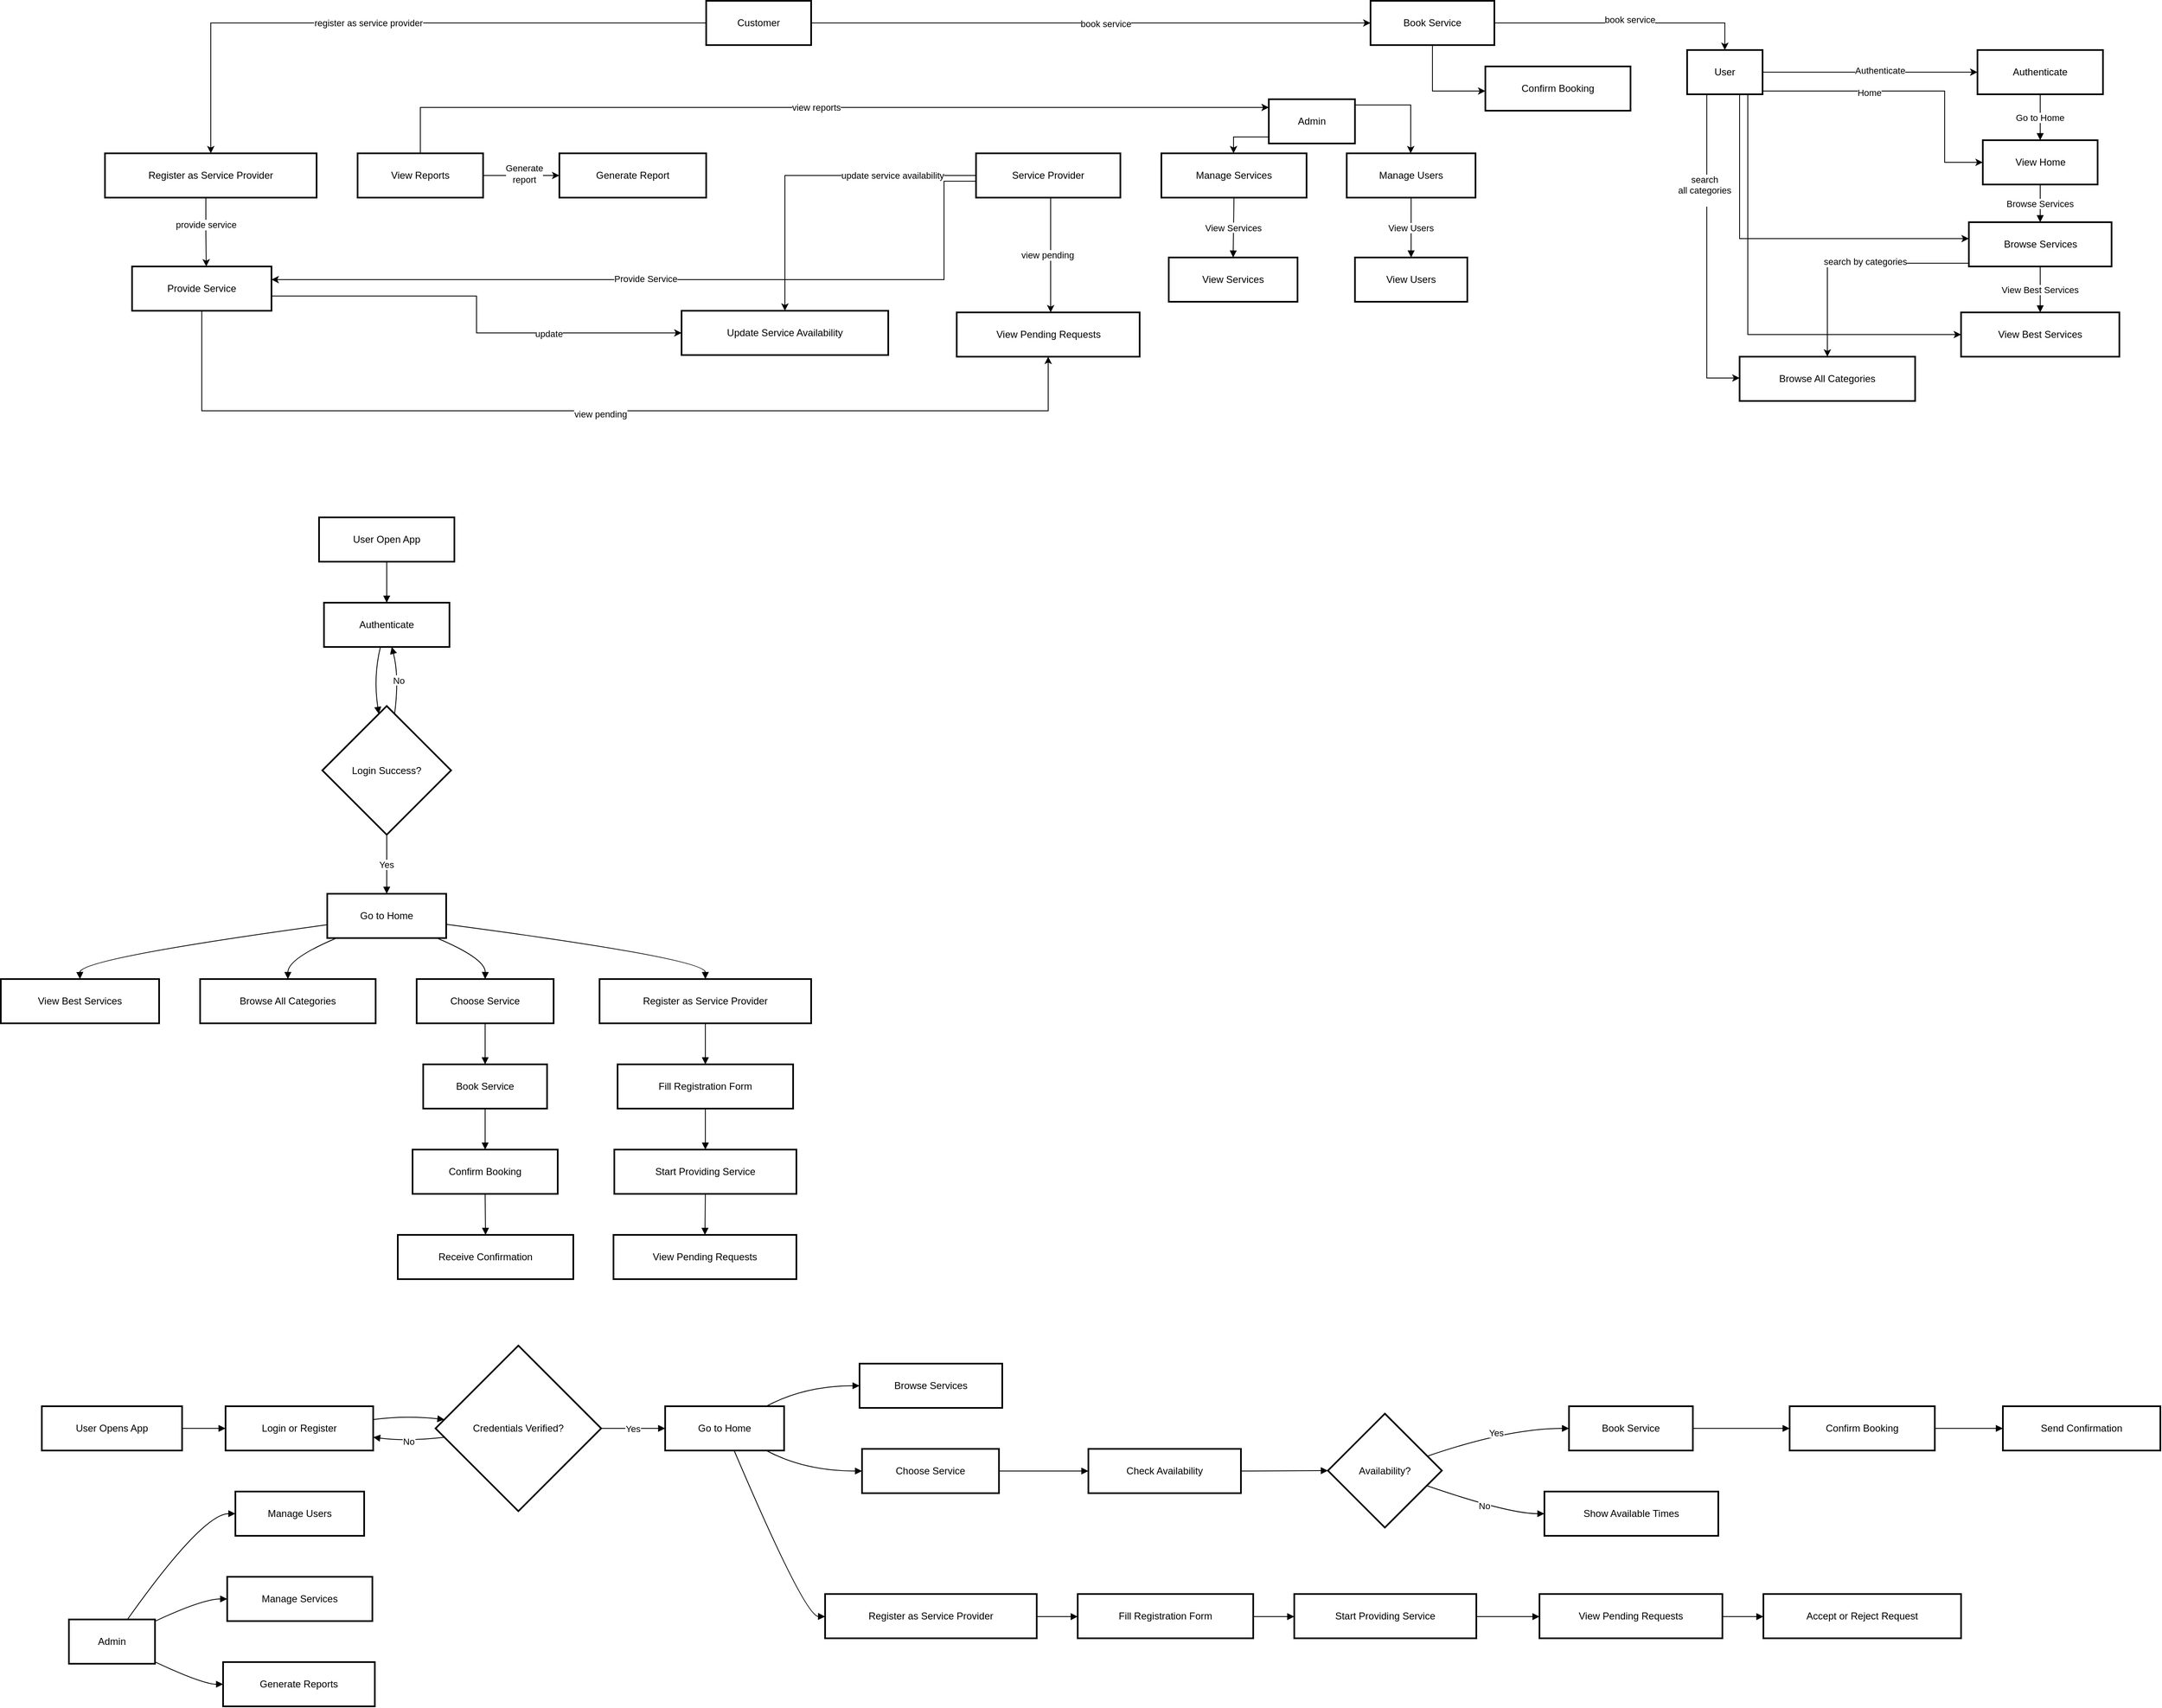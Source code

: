 <mxfile version="26.2.14">
  <diagram name="Page-1" id="trBqDJ9bU0Y8Q7ycHVe_">
    <mxGraphModel dx="989" dy="639" grid="1" gridSize="10" guides="1" tooltips="1" connect="1" arrows="1" fold="1" page="1" pageScale="1" pageWidth="827" pageHeight="1169" math="0" shadow="0">
      <root>
        <mxCell id="0" />
        <mxCell id="1" parent="0" />
        <mxCell id="JigIvYNYRkP4Nbl_iMZG-48" style="edgeStyle=orthogonalEdgeStyle;rounded=0;orthogonalLoop=1;jettySize=auto;html=1;" parent="1" source="JigIvYNYRkP4Nbl_iMZG-2" target="JigIvYNYRkP4Nbl_iMZG-3" edge="1">
          <mxGeometry relative="1" as="geometry" />
        </mxCell>
        <mxCell id="JigIvYNYRkP4Nbl_iMZG-49" value="Authenticate" style="edgeLabel;html=1;align=center;verticalAlign=middle;resizable=0;points=[];" parent="JigIvYNYRkP4Nbl_iMZG-48" vertex="1" connectable="0">
          <mxGeometry x="0.091" y="2" relative="1" as="geometry">
            <mxPoint as="offset" />
          </mxGeometry>
        </mxCell>
        <mxCell id="JigIvYNYRkP4Nbl_iMZG-50" style="edgeStyle=orthogonalEdgeStyle;rounded=0;orthogonalLoop=1;jettySize=auto;html=1;" parent="1" source="JigIvYNYRkP4Nbl_iMZG-2" target="JigIvYNYRkP4Nbl_iMZG-4" edge="1">
          <mxGeometry relative="1" as="geometry">
            <Array as="points">
              <mxPoint x="2410" y="330" />
              <mxPoint x="2410" y="417" />
            </Array>
          </mxGeometry>
        </mxCell>
        <mxCell id="JigIvYNYRkP4Nbl_iMZG-51" value="Home" style="edgeLabel;html=1;align=center;verticalAlign=middle;resizable=0;points=[];" parent="JigIvYNYRkP4Nbl_iMZG-50" vertex="1" connectable="0">
          <mxGeometry x="-0.269" y="-2" relative="1" as="geometry">
            <mxPoint as="offset" />
          </mxGeometry>
        </mxCell>
        <mxCell id="JigIvYNYRkP4Nbl_iMZG-52" style="edgeStyle=orthogonalEdgeStyle;rounded=0;orthogonalLoop=1;jettySize=auto;html=1;" parent="1" source="JigIvYNYRkP4Nbl_iMZG-2" target="JigIvYNYRkP4Nbl_iMZG-5" edge="1">
          <mxGeometry relative="1" as="geometry">
            <Array as="points">
              <mxPoint x="2160" y="510" />
            </Array>
          </mxGeometry>
        </mxCell>
        <mxCell id="JigIvYNYRkP4Nbl_iMZG-53" style="edgeStyle=orthogonalEdgeStyle;rounded=0;orthogonalLoop=1;jettySize=auto;html=1;" parent="1" source="JigIvYNYRkP4Nbl_iMZG-2" target="JigIvYNYRkP4Nbl_iMZG-6" edge="1">
          <mxGeometry relative="1" as="geometry">
            <mxPoint x="2142" y="650" as="targetPoint" />
            <Array as="points">
              <mxPoint x="2170" y="627" />
            </Array>
          </mxGeometry>
        </mxCell>
        <mxCell id="JigIvYNYRkP4Nbl_iMZG-56" style="edgeStyle=orthogonalEdgeStyle;rounded=0;orthogonalLoop=1;jettySize=auto;html=1;" parent="1" source="JigIvYNYRkP4Nbl_iMZG-2" target="JigIvYNYRkP4Nbl_iMZG-7" edge="1">
          <mxGeometry relative="1" as="geometry">
            <Array as="points">
              <mxPoint x="2120" y="680" />
            </Array>
          </mxGeometry>
        </mxCell>
        <mxCell id="JigIvYNYRkP4Nbl_iMZG-57" value="search&lt;br&gt;all categories&lt;div&gt;&lt;br&gt;&lt;/div&gt;" style="edgeLabel;html=1;align=center;verticalAlign=middle;resizable=0;points=[];" parent="JigIvYNYRkP4Nbl_iMZG-56" vertex="1" connectable="0">
          <mxGeometry x="-0.396" y="-3" relative="1" as="geometry">
            <mxPoint as="offset" />
          </mxGeometry>
        </mxCell>
        <mxCell id="JigIvYNYRkP4Nbl_iMZG-2" value="User" style="whiteSpace=wrap;strokeWidth=2;" parent="1" vertex="1">
          <mxGeometry x="2096" y="280" width="92" height="54" as="geometry" />
        </mxCell>
        <mxCell id="JigIvYNYRkP4Nbl_iMZG-3" value="Authenticate" style="whiteSpace=wrap;strokeWidth=2;" parent="1" vertex="1">
          <mxGeometry x="2450" y="280" width="153" height="54" as="geometry" />
        </mxCell>
        <mxCell id="JigIvYNYRkP4Nbl_iMZG-4" value="View Home" style="whiteSpace=wrap;strokeWidth=2;" parent="1" vertex="1">
          <mxGeometry x="2456.5" y="390" width="140" height="54" as="geometry" />
        </mxCell>
        <mxCell id="JigIvYNYRkP4Nbl_iMZG-54" style="edgeStyle=orthogonalEdgeStyle;rounded=0;orthogonalLoop=1;jettySize=auto;html=1;" parent="1" source="JigIvYNYRkP4Nbl_iMZG-5" target="JigIvYNYRkP4Nbl_iMZG-7" edge="1">
          <mxGeometry relative="1" as="geometry">
            <Array as="points">
              <mxPoint x="2267" y="540" />
            </Array>
          </mxGeometry>
        </mxCell>
        <mxCell id="JigIvYNYRkP4Nbl_iMZG-55" value="search by categories" style="edgeLabel;html=1;align=center;verticalAlign=middle;resizable=0;points=[];" parent="JigIvYNYRkP4Nbl_iMZG-54" vertex="1" connectable="0">
          <mxGeometry x="-0.118" y="-2" relative="1" as="geometry">
            <mxPoint as="offset" />
          </mxGeometry>
        </mxCell>
        <mxCell id="JigIvYNYRkP4Nbl_iMZG-5" value="Browse Services" style="whiteSpace=wrap;strokeWidth=2;" parent="1" vertex="1">
          <mxGeometry x="2439.5" y="490" width="174" height="54" as="geometry" />
        </mxCell>
        <mxCell id="JigIvYNYRkP4Nbl_iMZG-6" value="View Best Services" style="whiteSpace=wrap;strokeWidth=2;" parent="1" vertex="1">
          <mxGeometry x="2430" y="600" width="193" height="54" as="geometry" />
        </mxCell>
        <mxCell id="JigIvYNYRkP4Nbl_iMZG-7" value="Browse All Categories" style="whiteSpace=wrap;strokeWidth=2;" parent="1" vertex="1">
          <mxGeometry x="2160" y="654" width="214" height="54" as="geometry" />
        </mxCell>
        <mxCell id="JigIvYNYRkP4Nbl_iMZG-58" style="edgeStyle=orthogonalEdgeStyle;rounded=0;orthogonalLoop=1;jettySize=auto;html=1;" parent="1" source="JigIvYNYRkP4Nbl_iMZG-8" target="JigIvYNYRkP4Nbl_iMZG-2" edge="1">
          <mxGeometry relative="1" as="geometry" />
        </mxCell>
        <mxCell id="JigIvYNYRkP4Nbl_iMZG-59" value="book service" style="edgeLabel;html=1;align=center;verticalAlign=middle;resizable=0;points=[];" parent="JigIvYNYRkP4Nbl_iMZG-58" vertex="1" connectable="0">
          <mxGeometry x="0.049" y="4" relative="1" as="geometry">
            <mxPoint as="offset" />
          </mxGeometry>
        </mxCell>
        <mxCell id="JigIvYNYRkP4Nbl_iMZG-74" style="edgeStyle=orthogonalEdgeStyle;rounded=0;orthogonalLoop=1;jettySize=auto;html=1;" parent="1" source="JigIvYNYRkP4Nbl_iMZG-8" target="JigIvYNYRkP4Nbl_iMZG-19" edge="1">
          <mxGeometry relative="1" as="geometry">
            <Array as="points">
              <mxPoint x="1786" y="330" />
            </Array>
          </mxGeometry>
        </mxCell>
        <mxCell id="JigIvYNYRkP4Nbl_iMZG-8" value="Book Service" style="whiteSpace=wrap;strokeWidth=2;" parent="1" vertex="1">
          <mxGeometry x="1710" y="220" width="151" height="54" as="geometry" />
        </mxCell>
        <mxCell id="JigIvYNYRkP4Nbl_iMZG-67" style="edgeStyle=orthogonalEdgeStyle;rounded=0;orthogonalLoop=1;jettySize=auto;html=1;" parent="1" source="JigIvYNYRkP4Nbl_iMZG-9" target="JigIvYNYRkP4Nbl_iMZG-8" edge="1">
          <mxGeometry relative="1" as="geometry">
            <mxPoint x="1320" y="920" as="targetPoint" />
          </mxGeometry>
        </mxCell>
        <mxCell id="JigIvYNYRkP4Nbl_iMZG-68" value="book service" style="edgeLabel;html=1;align=center;verticalAlign=middle;resizable=0;points=[];" parent="JigIvYNYRkP4Nbl_iMZG-67" vertex="1" connectable="0">
          <mxGeometry x="0.051" y="-1" relative="1" as="geometry">
            <mxPoint as="offset" />
          </mxGeometry>
        </mxCell>
        <mxCell id="JigIvYNYRkP4Nbl_iMZG-69" style="edgeStyle=orthogonalEdgeStyle;rounded=0;orthogonalLoop=1;jettySize=auto;html=1;" parent="1" source="JigIvYNYRkP4Nbl_iMZG-9" target="JigIvYNYRkP4Nbl_iMZG-10" edge="1">
          <mxGeometry relative="1" as="geometry" />
        </mxCell>
        <mxCell id="JigIvYNYRkP4Nbl_iMZG-70" value="register as service provider" style="edgeLabel;html=1;align=center;verticalAlign=middle;resizable=0;points=[];" parent="JigIvYNYRkP4Nbl_iMZG-69" vertex="1" connectable="0">
          <mxGeometry x="0.081" relative="1" as="geometry">
            <mxPoint as="offset" />
          </mxGeometry>
        </mxCell>
        <mxCell id="JigIvYNYRkP4Nbl_iMZG-9" value="Customer" style="whiteSpace=wrap;strokeWidth=2;" parent="1" vertex="1">
          <mxGeometry x="900" y="220" width="128" height="54" as="geometry" />
        </mxCell>
        <mxCell id="JigIvYNYRkP4Nbl_iMZG-75" style="edgeStyle=orthogonalEdgeStyle;rounded=0;orthogonalLoop=1;jettySize=auto;html=1;" parent="1" source="JigIvYNYRkP4Nbl_iMZG-10" edge="1">
          <mxGeometry relative="1" as="geometry">
            <mxPoint x="301.504" y="460" as="sourcePoint" />
            <mxPoint x="290.49" y="544" as="targetPoint" />
            <Array as="points">
              <mxPoint x="290" y="503" />
              <mxPoint x="291" y="503" />
            </Array>
          </mxGeometry>
        </mxCell>
        <mxCell id="JigIvYNYRkP4Nbl_iMZG-76" value="provide service" style="edgeLabel;html=1;align=center;verticalAlign=middle;resizable=0;points=[];" parent="JigIvYNYRkP4Nbl_iMZG-75" vertex="1" connectable="0">
          <mxGeometry x="-0.229" relative="1" as="geometry">
            <mxPoint as="offset" />
          </mxGeometry>
        </mxCell>
        <mxCell id="JigIvYNYRkP4Nbl_iMZG-10" value="Register as Service Provider" style="whiteSpace=wrap;strokeWidth=2;" parent="1" vertex="1">
          <mxGeometry x="167" y="406" width="258" height="54" as="geometry" />
        </mxCell>
        <mxCell id="JigIvYNYRkP4Nbl_iMZG-77" style="edgeStyle=orthogonalEdgeStyle;rounded=0;orthogonalLoop=1;jettySize=auto;html=1;" parent="1" source="JigIvYNYRkP4Nbl_iMZG-11" target="JigIvYNYRkP4Nbl_iMZG-14" edge="1">
          <mxGeometry relative="1" as="geometry" />
        </mxCell>
        <mxCell id="JigIvYNYRkP4Nbl_iMZG-78" value="update service availability" style="edgeLabel;html=1;align=center;verticalAlign=middle;resizable=0;points=[];" parent="JigIvYNYRkP4Nbl_iMZG-77" vertex="1" connectable="0">
          <mxGeometry x="-0.176" y="-1" relative="1" as="geometry">
            <mxPoint x="62" y="1" as="offset" />
          </mxGeometry>
        </mxCell>
        <mxCell id="JigIvYNYRkP4Nbl_iMZG-79" style="edgeStyle=orthogonalEdgeStyle;rounded=0;orthogonalLoop=1;jettySize=auto;html=1;" parent="1" source="JigIvYNYRkP4Nbl_iMZG-11" target="JigIvYNYRkP4Nbl_iMZG-12" edge="1">
          <mxGeometry relative="1" as="geometry">
            <Array as="points">
              <mxPoint x="1190" y="440" />
              <mxPoint x="1190" y="560" />
            </Array>
          </mxGeometry>
        </mxCell>
        <mxCell id="JigIvYNYRkP4Nbl_iMZG-80" value="Provide Service" style="edgeLabel;html=1;align=center;verticalAlign=middle;resizable=0;points=[];" parent="JigIvYNYRkP4Nbl_iMZG-79" vertex="1" connectable="0">
          <mxGeometry x="0.069" y="-1" relative="1" as="geometry">
            <mxPoint as="offset" />
          </mxGeometry>
        </mxCell>
        <mxCell id="JigIvYNYRkP4Nbl_iMZG-81" style="edgeStyle=orthogonalEdgeStyle;rounded=0;orthogonalLoop=1;jettySize=auto;html=1;" parent="1" source="JigIvYNYRkP4Nbl_iMZG-11" target="JigIvYNYRkP4Nbl_iMZG-13" edge="1">
          <mxGeometry relative="1" as="geometry">
            <Array as="points">
              <mxPoint x="1320" y="560" />
              <mxPoint x="1320" y="560" />
            </Array>
          </mxGeometry>
        </mxCell>
        <mxCell id="JigIvYNYRkP4Nbl_iMZG-82" value="view pending" style="edgeLabel;html=1;align=center;verticalAlign=middle;resizable=0;points=[];" parent="JigIvYNYRkP4Nbl_iMZG-81" vertex="1" connectable="0">
          <mxGeometry x="-0.007" y="-4" relative="1" as="geometry">
            <mxPoint as="offset" />
          </mxGeometry>
        </mxCell>
        <mxCell id="JigIvYNYRkP4Nbl_iMZG-11" value="Service Provider" style="whiteSpace=wrap;strokeWidth=2;" parent="1" vertex="1">
          <mxGeometry x="1229" y="406" width="176" height="54" as="geometry" />
        </mxCell>
        <mxCell id="JigIvYNYRkP4Nbl_iMZG-83" style="edgeStyle=orthogonalEdgeStyle;rounded=0;orthogonalLoop=1;jettySize=auto;html=1;" parent="1" source="JigIvYNYRkP4Nbl_iMZG-12" target="JigIvYNYRkP4Nbl_iMZG-14" edge="1">
          <mxGeometry relative="1" as="geometry">
            <Array as="points">
              <mxPoint x="620" y="580" />
              <mxPoint x="620" y="625" />
            </Array>
          </mxGeometry>
        </mxCell>
        <mxCell id="JigIvYNYRkP4Nbl_iMZG-84" value="update" style="edgeLabel;html=1;align=center;verticalAlign=middle;resizable=0;points=[];" parent="JigIvYNYRkP4Nbl_iMZG-83" vertex="1" connectable="0">
          <mxGeometry x="0.406" y="-1" relative="1" as="geometry">
            <mxPoint as="offset" />
          </mxGeometry>
        </mxCell>
        <mxCell id="JigIvYNYRkP4Nbl_iMZG-85" style="edgeStyle=orthogonalEdgeStyle;rounded=0;orthogonalLoop=1;jettySize=auto;html=1;" parent="1" source="JigIvYNYRkP4Nbl_iMZG-12" target="JigIvYNYRkP4Nbl_iMZG-13" edge="1">
          <mxGeometry relative="1" as="geometry">
            <Array as="points">
              <mxPoint x="285" y="720" />
              <mxPoint x="1317" y="720" />
            </Array>
          </mxGeometry>
        </mxCell>
        <mxCell id="JigIvYNYRkP4Nbl_iMZG-86" value="view pending" style="edgeLabel;html=1;align=center;verticalAlign=middle;resizable=0;points=[];" parent="JigIvYNYRkP4Nbl_iMZG-85" vertex="1" connectable="0">
          <mxGeometry x="-0.004" y="-4" relative="1" as="geometry">
            <mxPoint as="offset" />
          </mxGeometry>
        </mxCell>
        <mxCell id="JigIvYNYRkP4Nbl_iMZG-12" value="Provide Service" style="whiteSpace=wrap;strokeWidth=2;" parent="1" vertex="1">
          <mxGeometry x="200" y="544" width="170" height="54" as="geometry" />
        </mxCell>
        <mxCell id="JigIvYNYRkP4Nbl_iMZG-13" value="View Pending Requests" style="whiteSpace=wrap;strokeWidth=2;" parent="1" vertex="1">
          <mxGeometry x="1205.5" y="600" width="223" height="54" as="geometry" />
        </mxCell>
        <mxCell id="JigIvYNYRkP4Nbl_iMZG-14" value="Update Service Availability" style="whiteSpace=wrap;strokeWidth=2;" parent="1" vertex="1">
          <mxGeometry x="870" y="598" width="252" height="54" as="geometry" />
        </mxCell>
        <mxCell id="JigIvYNYRkP4Nbl_iMZG-63" style="edgeStyle=orthogonalEdgeStyle;rounded=0;orthogonalLoop=1;jettySize=auto;html=1;" parent="1" source="JigIvYNYRkP4Nbl_iMZG-15" target="JigIvYNYRkP4Nbl_iMZG-16" edge="1">
          <mxGeometry relative="1" as="geometry">
            <Array as="points">
              <mxPoint x="1759" y="347" />
            </Array>
          </mxGeometry>
        </mxCell>
        <mxCell id="JigIvYNYRkP4Nbl_iMZG-64" style="edgeStyle=orthogonalEdgeStyle;rounded=0;orthogonalLoop=1;jettySize=auto;html=1;" parent="1" source="JigIvYNYRkP4Nbl_iMZG-15" target="JigIvYNYRkP4Nbl_iMZG-17" edge="1">
          <mxGeometry relative="1" as="geometry">
            <Array as="points">
              <mxPoint x="1639" y="386" />
              <mxPoint x="1543" y="386" />
            </Array>
          </mxGeometry>
        </mxCell>
        <mxCell id="JigIvYNYRkP4Nbl_iMZG-15" value="Admin" style="whiteSpace=wrap;strokeWidth=2;" parent="1" vertex="1">
          <mxGeometry x="1586" y="340" width="105" height="54" as="geometry" />
        </mxCell>
        <mxCell id="JigIvYNYRkP4Nbl_iMZG-16" value="Manage Users" style="whiteSpace=wrap;strokeWidth=2;" parent="1" vertex="1">
          <mxGeometry x="1681" y="406" width="157" height="54" as="geometry" />
        </mxCell>
        <mxCell id="JigIvYNYRkP4Nbl_iMZG-17" value="Manage Services" style="whiteSpace=wrap;strokeWidth=2;" parent="1" vertex="1">
          <mxGeometry x="1455" y="406" width="177" height="54" as="geometry" />
        </mxCell>
        <mxCell id="JigIvYNYRkP4Nbl_iMZG-65" style="edgeStyle=orthogonalEdgeStyle;rounded=0;orthogonalLoop=1;jettySize=auto;html=1;" parent="1" source="JigIvYNYRkP4Nbl_iMZG-18" target="JigIvYNYRkP4Nbl_iMZG-15" edge="1">
          <mxGeometry relative="1" as="geometry">
            <Array as="points">
              <mxPoint x="551" y="350" />
            </Array>
          </mxGeometry>
        </mxCell>
        <mxCell id="JigIvYNYRkP4Nbl_iMZG-66" value="view reports" style="edgeLabel;html=1;align=center;verticalAlign=middle;resizable=0;points=[];" parent="JigIvYNYRkP4Nbl_iMZG-65" vertex="1" connectable="0">
          <mxGeometry x="-0.013" relative="1" as="geometry">
            <mxPoint as="offset" />
          </mxGeometry>
        </mxCell>
        <mxCell id="JigIvYNYRkP4Nbl_iMZG-72" style="edgeStyle=orthogonalEdgeStyle;rounded=0;orthogonalLoop=1;jettySize=auto;html=1;" parent="1" source="JigIvYNYRkP4Nbl_iMZG-18" target="JigIvYNYRkP4Nbl_iMZG-22" edge="1">
          <mxGeometry relative="1" as="geometry" />
        </mxCell>
        <mxCell id="JigIvYNYRkP4Nbl_iMZG-73" value="Generate&lt;br&gt;report" style="edgeLabel;html=1;align=center;verticalAlign=middle;resizable=0;points=[];" parent="JigIvYNYRkP4Nbl_iMZG-72" vertex="1" connectable="0">
          <mxGeometry x="0.079" y="2" relative="1" as="geometry">
            <mxPoint as="offset" />
          </mxGeometry>
        </mxCell>
        <mxCell id="JigIvYNYRkP4Nbl_iMZG-18" value="View Reports" style="whiteSpace=wrap;strokeWidth=2;" parent="1" vertex="1">
          <mxGeometry x="475" y="406" width="153" height="54" as="geometry" />
        </mxCell>
        <mxCell id="JigIvYNYRkP4Nbl_iMZG-19" value="Confirm Booking" style="whiteSpace=wrap;strokeWidth=2;" parent="1" vertex="1">
          <mxGeometry x="1850" y="300" width="177" height="54" as="geometry" />
        </mxCell>
        <mxCell id="JigIvYNYRkP4Nbl_iMZG-20" value="View Users" style="whiteSpace=wrap;strokeWidth=2;" parent="1" vertex="1">
          <mxGeometry x="1691" y="533" width="137" height="54" as="geometry" />
        </mxCell>
        <mxCell id="JigIvYNYRkP4Nbl_iMZG-21" value="View Services" style="whiteSpace=wrap;strokeWidth=2;" parent="1" vertex="1">
          <mxGeometry x="1464" y="533" width="157" height="54" as="geometry" />
        </mxCell>
        <mxCell id="JigIvYNYRkP4Nbl_iMZG-22" value="Generate Report" style="whiteSpace=wrap;strokeWidth=2;" parent="1" vertex="1">
          <mxGeometry x="721" y="406" width="179" height="54" as="geometry" />
        </mxCell>
        <mxCell id="JigIvYNYRkP4Nbl_iMZG-37" value="Go to Home" style="curved=1;startArrow=none;endArrow=block;rounded=0;" parent="1" source="JigIvYNYRkP4Nbl_iMZG-3" target="JigIvYNYRkP4Nbl_iMZG-4" edge="1">
          <mxGeometry relative="1" as="geometry">
            <Array as="points" />
          </mxGeometry>
        </mxCell>
        <mxCell id="JigIvYNYRkP4Nbl_iMZG-38" value="Browse Services" style="curved=1;startArrow=none;endArrow=block;exitX=0.5;exitY=1;entryX=0.5;entryY=0;rounded=0;" parent="1" source="JigIvYNYRkP4Nbl_iMZG-4" target="JigIvYNYRkP4Nbl_iMZG-5" edge="1">
          <mxGeometry relative="1" as="geometry">
            <Array as="points" />
          </mxGeometry>
        </mxCell>
        <mxCell id="JigIvYNYRkP4Nbl_iMZG-39" value="View Best Services" style="curved=1;startArrow=none;endArrow=block;exitX=0.5;exitY=1;entryX=0.5;entryY=-0.01;rounded=0;" parent="1" source="JigIvYNYRkP4Nbl_iMZG-5" target="JigIvYNYRkP4Nbl_iMZG-6" edge="1">
          <mxGeometry relative="1" as="geometry">
            <Array as="points" />
          </mxGeometry>
        </mxCell>
        <mxCell id="JigIvYNYRkP4Nbl_iMZG-45" value="View Users" style="curved=1;startArrow=none;endArrow=block;exitX=0.5;exitY=1.01;entryX=0.5;entryY=0;rounded=0;" parent="1" source="JigIvYNYRkP4Nbl_iMZG-16" target="JigIvYNYRkP4Nbl_iMZG-20" edge="1">
          <mxGeometry relative="1" as="geometry">
            <Array as="points" />
          </mxGeometry>
        </mxCell>
        <mxCell id="JigIvYNYRkP4Nbl_iMZG-46" value="View Services" style="curved=1;startArrow=none;endArrow=block;exitX=0.5;exitY=1.01;entryX=0.5;entryY=0;rounded=0;" parent="1" source="JigIvYNYRkP4Nbl_iMZG-17" target="JigIvYNYRkP4Nbl_iMZG-21" edge="1">
          <mxGeometry relative="1" as="geometry">
            <Array as="points" />
          </mxGeometry>
        </mxCell>
        <mxCell id="JigIvYNYRkP4Nbl_iMZG-88" value="User Open App" style="whiteSpace=wrap;strokeWidth=2;" parent="1" vertex="1">
          <mxGeometry x="428" y="850" width="165" height="54" as="geometry" />
        </mxCell>
        <mxCell id="JigIvYNYRkP4Nbl_iMZG-89" value="Authenticate" style="whiteSpace=wrap;strokeWidth=2;" parent="1" vertex="1">
          <mxGeometry x="434" y="954" width="153" height="54" as="geometry" />
        </mxCell>
        <mxCell id="JigIvYNYRkP4Nbl_iMZG-90" value="Login Success?" style="rhombus;strokeWidth=2;whiteSpace=wrap;" parent="1" vertex="1">
          <mxGeometry x="432" y="1080" width="157" height="157" as="geometry" />
        </mxCell>
        <mxCell id="JigIvYNYRkP4Nbl_iMZG-91" value="Go to Home" style="whiteSpace=wrap;strokeWidth=2;" parent="1" vertex="1">
          <mxGeometry x="438" y="1309" width="145" height="54" as="geometry" />
        </mxCell>
        <mxCell id="JigIvYNYRkP4Nbl_iMZG-92" value="View Best Services" style="whiteSpace=wrap;strokeWidth=2;" parent="1" vertex="1">
          <mxGeometry x="40" y="1413" width="193" height="54" as="geometry" />
        </mxCell>
        <mxCell id="JigIvYNYRkP4Nbl_iMZG-93" value="Browse All Categories" style="whiteSpace=wrap;strokeWidth=2;" parent="1" vertex="1">
          <mxGeometry x="283" y="1413" width="214" height="54" as="geometry" />
        </mxCell>
        <mxCell id="JigIvYNYRkP4Nbl_iMZG-94" value="Choose Service" style="whiteSpace=wrap;strokeWidth=2;" parent="1" vertex="1">
          <mxGeometry x="547" y="1413" width="167" height="54" as="geometry" />
        </mxCell>
        <mxCell id="JigIvYNYRkP4Nbl_iMZG-95" value="Book Service" style="whiteSpace=wrap;strokeWidth=2;" parent="1" vertex="1">
          <mxGeometry x="555" y="1517" width="151" height="54" as="geometry" />
        </mxCell>
        <mxCell id="JigIvYNYRkP4Nbl_iMZG-96" value="Confirm Booking" style="whiteSpace=wrap;strokeWidth=2;" parent="1" vertex="1">
          <mxGeometry x="542" y="1621" width="177" height="54" as="geometry" />
        </mxCell>
        <mxCell id="JigIvYNYRkP4Nbl_iMZG-97" value="Receive Confirmation" style="whiteSpace=wrap;strokeWidth=2;" parent="1" vertex="1">
          <mxGeometry x="524" y="1725" width="214" height="54" as="geometry" />
        </mxCell>
        <mxCell id="JigIvYNYRkP4Nbl_iMZG-98" value="Register as Service Provider" style="whiteSpace=wrap;strokeWidth=2;" parent="1" vertex="1">
          <mxGeometry x="770" y="1413" width="258" height="54" as="geometry" />
        </mxCell>
        <mxCell id="JigIvYNYRkP4Nbl_iMZG-99" value="Fill Registration Form" style="whiteSpace=wrap;strokeWidth=2;" parent="1" vertex="1">
          <mxGeometry x="792" y="1517" width="214" height="54" as="geometry" />
        </mxCell>
        <mxCell id="JigIvYNYRkP4Nbl_iMZG-100" value="Start Providing Service" style="whiteSpace=wrap;strokeWidth=2;" parent="1" vertex="1">
          <mxGeometry x="788" y="1621" width="222" height="54" as="geometry" />
        </mxCell>
        <mxCell id="JigIvYNYRkP4Nbl_iMZG-101" value="View Pending Requests" style="whiteSpace=wrap;strokeWidth=2;" parent="1" vertex="1">
          <mxGeometry x="787" y="1725" width="223" height="54" as="geometry" />
        </mxCell>
        <mxCell id="JigIvYNYRkP4Nbl_iMZG-102" value="" style="curved=1;startArrow=none;endArrow=block;exitX=0.5;exitY=1;entryX=0.5;entryY=0;rounded=0;" parent="1" source="JigIvYNYRkP4Nbl_iMZG-88" target="JigIvYNYRkP4Nbl_iMZG-89" edge="1">
          <mxGeometry relative="1" as="geometry">
            <Array as="points" />
          </mxGeometry>
        </mxCell>
        <mxCell id="JigIvYNYRkP4Nbl_iMZG-103" value="" style="curved=1;startArrow=none;endArrow=block;exitX=0.45;exitY=1;entryX=0.43;entryY=0;rounded=0;" parent="1" source="JigIvYNYRkP4Nbl_iMZG-89" target="JigIvYNYRkP4Nbl_iMZG-90" edge="1">
          <mxGeometry relative="1" as="geometry">
            <Array as="points">
              <mxPoint x="494" y="1044" />
            </Array>
          </mxGeometry>
        </mxCell>
        <mxCell id="JigIvYNYRkP4Nbl_iMZG-104" value="Yes" style="curved=1;startArrow=none;endArrow=block;exitX=0.5;exitY=1;entryX=0.5;entryY=0.01;rounded=0;" parent="1" source="JigIvYNYRkP4Nbl_iMZG-90" target="JigIvYNYRkP4Nbl_iMZG-91" edge="1">
          <mxGeometry relative="1" as="geometry">
            <Array as="points" />
          </mxGeometry>
        </mxCell>
        <mxCell id="JigIvYNYRkP4Nbl_iMZG-105" value="No" style="curved=1;startArrow=none;endArrow=block;exitX=0.57;exitY=0;entryX=0.54;entryY=1;rounded=0;" parent="1" source="JigIvYNYRkP4Nbl_iMZG-90" target="JigIvYNYRkP4Nbl_iMZG-89" edge="1">
          <mxGeometry relative="1" as="geometry">
            <Array as="points">
              <mxPoint x="526" y="1044" />
            </Array>
          </mxGeometry>
        </mxCell>
        <mxCell id="JigIvYNYRkP4Nbl_iMZG-106" value="" style="curved=1;startArrow=none;endArrow=block;exitX=0;exitY=0.7;entryX=0.5;entryY=0.01;rounded=0;" parent="1" source="JigIvYNYRkP4Nbl_iMZG-91" target="JigIvYNYRkP4Nbl_iMZG-92" edge="1">
          <mxGeometry relative="1" as="geometry">
            <Array as="points">
              <mxPoint x="136" y="1388" />
            </Array>
          </mxGeometry>
        </mxCell>
        <mxCell id="JigIvYNYRkP4Nbl_iMZG-107" value="" style="curved=1;startArrow=none;endArrow=block;exitX=0.07;exitY=1.01;entryX=0.5;entryY=0.01;rounded=0;" parent="1" source="JigIvYNYRkP4Nbl_iMZG-91" target="JigIvYNYRkP4Nbl_iMZG-93" edge="1">
          <mxGeometry relative="1" as="geometry">
            <Array as="points">
              <mxPoint x="390" y="1388" />
            </Array>
          </mxGeometry>
        </mxCell>
        <mxCell id="JigIvYNYRkP4Nbl_iMZG-108" value="" style="curved=1;startArrow=none;endArrow=block;exitX=0.93;exitY=1.01;entryX=0.5;entryY=0.01;rounded=0;" parent="1" source="JigIvYNYRkP4Nbl_iMZG-91" target="JigIvYNYRkP4Nbl_iMZG-94" edge="1">
          <mxGeometry relative="1" as="geometry">
            <Array as="points">
              <mxPoint x="631" y="1388" />
            </Array>
          </mxGeometry>
        </mxCell>
        <mxCell id="JigIvYNYRkP4Nbl_iMZG-109" value="" style="curved=1;startArrow=none;endArrow=block;exitX=0.5;exitY=1.01;entryX=0.5;entryY=0.01;rounded=0;" parent="1" source="JigIvYNYRkP4Nbl_iMZG-94" target="JigIvYNYRkP4Nbl_iMZG-95" edge="1">
          <mxGeometry relative="1" as="geometry">
            <Array as="points" />
          </mxGeometry>
        </mxCell>
        <mxCell id="JigIvYNYRkP4Nbl_iMZG-110" value="" style="curved=1;startArrow=none;endArrow=block;exitX=0.5;exitY=1.01;entryX=0.5;entryY=0.01;rounded=0;" parent="1" source="JigIvYNYRkP4Nbl_iMZG-95" target="JigIvYNYRkP4Nbl_iMZG-96" edge="1">
          <mxGeometry relative="1" as="geometry">
            <Array as="points" />
          </mxGeometry>
        </mxCell>
        <mxCell id="JigIvYNYRkP4Nbl_iMZG-111" value="" style="curved=1;startArrow=none;endArrow=block;exitX=0.5;exitY=1.01;entryX=0.5;entryY=0.01;rounded=0;" parent="1" source="JigIvYNYRkP4Nbl_iMZG-96" target="JigIvYNYRkP4Nbl_iMZG-97" edge="1">
          <mxGeometry relative="1" as="geometry">
            <Array as="points" />
          </mxGeometry>
        </mxCell>
        <mxCell id="JigIvYNYRkP4Nbl_iMZG-112" value="" style="curved=1;startArrow=none;endArrow=block;exitX=1;exitY=0.69;entryX=0.5;entryY=0.01;rounded=0;" parent="1" source="JigIvYNYRkP4Nbl_iMZG-91" target="JigIvYNYRkP4Nbl_iMZG-98" edge="1">
          <mxGeometry relative="1" as="geometry">
            <Array as="points">
              <mxPoint x="899" y="1388" />
            </Array>
          </mxGeometry>
        </mxCell>
        <mxCell id="JigIvYNYRkP4Nbl_iMZG-113" value="" style="curved=1;startArrow=none;endArrow=block;exitX=0.5;exitY=1.01;entryX=0.5;entryY=0.01;rounded=0;" parent="1" source="JigIvYNYRkP4Nbl_iMZG-98" target="JigIvYNYRkP4Nbl_iMZG-99" edge="1">
          <mxGeometry relative="1" as="geometry">
            <Array as="points" />
          </mxGeometry>
        </mxCell>
        <mxCell id="JigIvYNYRkP4Nbl_iMZG-114" value="" style="curved=1;startArrow=none;endArrow=block;exitX=0.5;exitY=1.01;entryX=0.5;entryY=0.01;rounded=0;" parent="1" source="JigIvYNYRkP4Nbl_iMZG-99" target="JigIvYNYRkP4Nbl_iMZG-100" edge="1">
          <mxGeometry relative="1" as="geometry">
            <Array as="points" />
          </mxGeometry>
        </mxCell>
        <mxCell id="JigIvYNYRkP4Nbl_iMZG-115" value="" style="curved=1;startArrow=none;endArrow=block;exitX=0.5;exitY=1.01;entryX=0.5;entryY=0.01;rounded=0;" parent="1" source="JigIvYNYRkP4Nbl_iMZG-100" target="JigIvYNYRkP4Nbl_iMZG-101" edge="1">
          <mxGeometry relative="1" as="geometry">
            <Array as="points" />
          </mxGeometry>
        </mxCell>
        <mxCell id="JigIvYNYRkP4Nbl_iMZG-116" value="User Opens App" style="whiteSpace=wrap;strokeWidth=2;" parent="1" vertex="1">
          <mxGeometry x="90" y="1934" width="171" height="54" as="geometry" />
        </mxCell>
        <mxCell id="JigIvYNYRkP4Nbl_iMZG-117" value="Login or Register" style="whiteSpace=wrap;strokeWidth=2;" parent="1" vertex="1">
          <mxGeometry x="314" y="1934" width="180" height="54" as="geometry" />
        </mxCell>
        <mxCell id="JigIvYNYRkP4Nbl_iMZG-118" value="Credentials Verified?" style="rhombus;strokeWidth=2;whiteSpace=wrap;" parent="1" vertex="1">
          <mxGeometry x="570" y="1860" width="202" height="202" as="geometry" />
        </mxCell>
        <mxCell id="JigIvYNYRkP4Nbl_iMZG-119" value="Go to Home" style="whiteSpace=wrap;strokeWidth=2;" parent="1" vertex="1">
          <mxGeometry x="850" y="1934" width="145" height="54" as="geometry" />
        </mxCell>
        <mxCell id="JigIvYNYRkP4Nbl_iMZG-120" value="Browse Services" style="whiteSpace=wrap;strokeWidth=2;" parent="1" vertex="1">
          <mxGeometry x="1087" y="1882" width="174" height="54" as="geometry" />
        </mxCell>
        <mxCell id="JigIvYNYRkP4Nbl_iMZG-121" value="Choose Service" style="whiteSpace=wrap;strokeWidth=2;" parent="1" vertex="1">
          <mxGeometry x="1090" y="1986" width="167" height="54" as="geometry" />
        </mxCell>
        <mxCell id="JigIvYNYRkP4Nbl_iMZG-122" value="Check Availability" style="whiteSpace=wrap;strokeWidth=2;" parent="1" vertex="1">
          <mxGeometry x="1366" y="1986" width="186" height="54" as="geometry" />
        </mxCell>
        <mxCell id="JigIvYNYRkP4Nbl_iMZG-123" value="Availability?" style="rhombus;strokeWidth=2;whiteSpace=wrap;" parent="1" vertex="1">
          <mxGeometry x="1658" y="1943" width="139" height="139" as="geometry" />
        </mxCell>
        <mxCell id="JigIvYNYRkP4Nbl_iMZG-124" value="Book Service" style="whiteSpace=wrap;strokeWidth=2;" parent="1" vertex="1">
          <mxGeometry x="1952" y="1934" width="151" height="54" as="geometry" />
        </mxCell>
        <mxCell id="JigIvYNYRkP4Nbl_iMZG-125" value="Show Available Times" style="whiteSpace=wrap;strokeWidth=2;" parent="1" vertex="1">
          <mxGeometry x="1922" y="2038" width="212" height="54" as="geometry" />
        </mxCell>
        <mxCell id="JigIvYNYRkP4Nbl_iMZG-126" value="Confirm Booking" style="whiteSpace=wrap;strokeWidth=2;" parent="1" vertex="1">
          <mxGeometry x="2221" y="1934" width="177" height="54" as="geometry" />
        </mxCell>
        <mxCell id="JigIvYNYRkP4Nbl_iMZG-127" value="Send Confirmation" style="whiteSpace=wrap;strokeWidth=2;" parent="1" vertex="1">
          <mxGeometry x="2481" y="1934" width="192" height="54" as="geometry" />
        </mxCell>
        <mxCell id="JigIvYNYRkP4Nbl_iMZG-128" value="Register as Service Provider" style="whiteSpace=wrap;strokeWidth=2;" parent="1" vertex="1">
          <mxGeometry x="1045" y="2163" width="258" height="54" as="geometry" />
        </mxCell>
        <mxCell id="JigIvYNYRkP4Nbl_iMZG-129" value="Fill Registration Form" style="whiteSpace=wrap;strokeWidth=2;" parent="1" vertex="1">
          <mxGeometry x="1353" y="2163" width="214" height="54" as="geometry" />
        </mxCell>
        <mxCell id="JigIvYNYRkP4Nbl_iMZG-130" value="Start Providing Service" style="whiteSpace=wrap;strokeWidth=2;" parent="1" vertex="1">
          <mxGeometry x="1617" y="2163" width="222" height="54" as="geometry" />
        </mxCell>
        <mxCell id="JigIvYNYRkP4Nbl_iMZG-131" value="View Pending Requests" style="whiteSpace=wrap;strokeWidth=2;" parent="1" vertex="1">
          <mxGeometry x="1916" y="2163" width="223" height="54" as="geometry" />
        </mxCell>
        <mxCell id="JigIvYNYRkP4Nbl_iMZG-132" value="Accept or Reject Request" style="whiteSpace=wrap;strokeWidth=2;" parent="1" vertex="1">
          <mxGeometry x="2189" y="2163" width="241" height="54" as="geometry" />
        </mxCell>
        <mxCell id="JigIvYNYRkP4Nbl_iMZG-133" value="Admin" style="whiteSpace=wrap;strokeWidth=2;" parent="1" vertex="1">
          <mxGeometry x="123" y="2194" width="105" height="54" as="geometry" />
        </mxCell>
        <mxCell id="JigIvYNYRkP4Nbl_iMZG-134" value="Manage Users" style="whiteSpace=wrap;strokeWidth=2;" parent="1" vertex="1">
          <mxGeometry x="326" y="2038" width="157" height="54" as="geometry" />
        </mxCell>
        <mxCell id="JigIvYNYRkP4Nbl_iMZG-135" value="Manage Services" style="whiteSpace=wrap;strokeWidth=2;" parent="1" vertex="1">
          <mxGeometry x="316" y="2142" width="177" height="54" as="geometry" />
        </mxCell>
        <mxCell id="JigIvYNYRkP4Nbl_iMZG-136" value="Generate Reports" style="whiteSpace=wrap;strokeWidth=2;" parent="1" vertex="1">
          <mxGeometry x="311" y="2246" width="185" height="54" as="geometry" />
        </mxCell>
        <mxCell id="JigIvYNYRkP4Nbl_iMZG-137" value="" style="curved=1;startArrow=none;endArrow=block;exitX=1;exitY=0.5;entryX=0;entryY=0.5;rounded=0;" parent="1" source="JigIvYNYRkP4Nbl_iMZG-116" target="JigIvYNYRkP4Nbl_iMZG-117" edge="1">
          <mxGeometry relative="1" as="geometry">
            <Array as="points" />
          </mxGeometry>
        </mxCell>
        <mxCell id="JigIvYNYRkP4Nbl_iMZG-138" value="" style="curved=1;startArrow=none;endArrow=block;exitX=1;exitY=0.3;entryX=0;entryY=0.44;rounded=0;" parent="1" source="JigIvYNYRkP4Nbl_iMZG-117" target="JigIvYNYRkP4Nbl_iMZG-118" edge="1">
          <mxGeometry relative="1" as="geometry">
            <Array as="points">
              <mxPoint x="533" y="1945" />
            </Array>
          </mxGeometry>
        </mxCell>
        <mxCell id="JigIvYNYRkP4Nbl_iMZG-139" value="Yes" style="curved=1;startArrow=none;endArrow=block;exitX=1;exitY=0.5;entryX=0;entryY=0.5;rounded=0;" parent="1" source="JigIvYNYRkP4Nbl_iMZG-118" target="JigIvYNYRkP4Nbl_iMZG-119" edge="1">
          <mxGeometry relative="1" as="geometry">
            <Array as="points" />
          </mxGeometry>
        </mxCell>
        <mxCell id="JigIvYNYRkP4Nbl_iMZG-140" value="No" style="curved=1;startArrow=none;endArrow=block;exitX=0;exitY=0.56;entryX=1;entryY=0.7;rounded=0;" parent="1" source="JigIvYNYRkP4Nbl_iMZG-118" target="JigIvYNYRkP4Nbl_iMZG-117" edge="1">
          <mxGeometry relative="1" as="geometry">
            <Array as="points">
              <mxPoint x="533" y="1977" />
            </Array>
          </mxGeometry>
        </mxCell>
        <mxCell id="JigIvYNYRkP4Nbl_iMZG-141" value="" style="curved=1;startArrow=none;endArrow=block;exitX=0.85;exitY=0;entryX=0;entryY=0.5;rounded=0;" parent="1" source="JigIvYNYRkP4Nbl_iMZG-119" target="JigIvYNYRkP4Nbl_iMZG-120" edge="1">
          <mxGeometry relative="1" as="geometry">
            <Array as="points">
              <mxPoint x="1020" y="1909" />
            </Array>
          </mxGeometry>
        </mxCell>
        <mxCell id="JigIvYNYRkP4Nbl_iMZG-142" value="" style="curved=1;startArrow=none;endArrow=block;exitX=0.85;exitY=1;entryX=0;entryY=0.5;rounded=0;" parent="1" source="JigIvYNYRkP4Nbl_iMZG-119" target="JigIvYNYRkP4Nbl_iMZG-121" edge="1">
          <mxGeometry relative="1" as="geometry">
            <Array as="points">
              <mxPoint x="1020" y="2013" />
            </Array>
          </mxGeometry>
        </mxCell>
        <mxCell id="JigIvYNYRkP4Nbl_iMZG-143" value="" style="curved=1;startArrow=none;endArrow=block;exitX=1;exitY=0.5;entryX=0;entryY=0.5;rounded=0;" parent="1" source="JigIvYNYRkP4Nbl_iMZG-121" target="JigIvYNYRkP4Nbl_iMZG-122" edge="1">
          <mxGeometry relative="1" as="geometry">
            <Array as="points" />
          </mxGeometry>
        </mxCell>
        <mxCell id="JigIvYNYRkP4Nbl_iMZG-144" value="" style="curved=1;startArrow=none;endArrow=block;exitX=1.01;exitY=0.5;entryX=0;entryY=0.5;rounded=0;" parent="1" source="JigIvYNYRkP4Nbl_iMZG-122" target="JigIvYNYRkP4Nbl_iMZG-123" edge="1">
          <mxGeometry relative="1" as="geometry">
            <Array as="points" />
          </mxGeometry>
        </mxCell>
        <mxCell id="JigIvYNYRkP4Nbl_iMZG-145" value="Yes" style="curved=1;startArrow=none;endArrow=block;exitX=1;exitY=0.33;entryX=0;entryY=0.5;rounded=0;" parent="1" source="JigIvYNYRkP4Nbl_iMZG-123" target="JigIvYNYRkP4Nbl_iMZG-124" edge="1">
          <mxGeometry relative="1" as="geometry">
            <Array as="points">
              <mxPoint x="1878" y="1961" />
            </Array>
          </mxGeometry>
        </mxCell>
        <mxCell id="JigIvYNYRkP4Nbl_iMZG-146" value="No" style="curved=1;startArrow=none;endArrow=block;exitX=1;exitY=0.68;entryX=0;entryY=0.5;rounded=0;" parent="1" source="JigIvYNYRkP4Nbl_iMZG-123" target="JigIvYNYRkP4Nbl_iMZG-125" edge="1">
          <mxGeometry relative="1" as="geometry">
            <Array as="points">
              <mxPoint x="1878" y="2065" />
            </Array>
          </mxGeometry>
        </mxCell>
        <mxCell id="JigIvYNYRkP4Nbl_iMZG-147" value="" style="curved=1;startArrow=none;endArrow=block;exitX=1;exitY=0.5;entryX=0;entryY=0.5;rounded=0;" parent="1" source="JigIvYNYRkP4Nbl_iMZG-124" target="JigIvYNYRkP4Nbl_iMZG-126" edge="1">
          <mxGeometry relative="1" as="geometry">
            <Array as="points" />
          </mxGeometry>
        </mxCell>
        <mxCell id="JigIvYNYRkP4Nbl_iMZG-148" value="" style="curved=1;startArrow=none;endArrow=block;exitX=1;exitY=0.5;entryX=0;entryY=0.5;rounded=0;" parent="1" source="JigIvYNYRkP4Nbl_iMZG-126" target="JigIvYNYRkP4Nbl_iMZG-127" edge="1">
          <mxGeometry relative="1" as="geometry">
            <Array as="points" />
          </mxGeometry>
        </mxCell>
        <mxCell id="JigIvYNYRkP4Nbl_iMZG-149" value="" style="curved=1;startArrow=none;endArrow=block;exitX=0.58;exitY=1;entryX=0;entryY=0.51;rounded=0;" parent="1" source="JigIvYNYRkP4Nbl_iMZG-119" target="JigIvYNYRkP4Nbl_iMZG-128" edge="1">
          <mxGeometry relative="1" as="geometry">
            <Array as="points">
              <mxPoint x="1020" y="2190" />
            </Array>
          </mxGeometry>
        </mxCell>
        <mxCell id="JigIvYNYRkP4Nbl_iMZG-150" value="" style="curved=1;startArrow=none;endArrow=block;exitX=1;exitY=0.51;entryX=0;entryY=0.51;rounded=0;" parent="1" source="JigIvYNYRkP4Nbl_iMZG-128" target="JigIvYNYRkP4Nbl_iMZG-129" edge="1">
          <mxGeometry relative="1" as="geometry">
            <Array as="points" />
          </mxGeometry>
        </mxCell>
        <mxCell id="JigIvYNYRkP4Nbl_iMZG-151" value="" style="curved=1;startArrow=none;endArrow=block;exitX=1;exitY=0.51;entryX=0;entryY=0.51;rounded=0;" parent="1" source="JigIvYNYRkP4Nbl_iMZG-129" target="JigIvYNYRkP4Nbl_iMZG-130" edge="1">
          <mxGeometry relative="1" as="geometry">
            <Array as="points" />
          </mxGeometry>
        </mxCell>
        <mxCell id="JigIvYNYRkP4Nbl_iMZG-152" value="" style="curved=1;startArrow=none;endArrow=block;exitX=1;exitY=0.51;entryX=0;entryY=0.51;rounded=0;" parent="1" source="JigIvYNYRkP4Nbl_iMZG-130" target="JigIvYNYRkP4Nbl_iMZG-131" edge="1">
          <mxGeometry relative="1" as="geometry">
            <Array as="points" />
          </mxGeometry>
        </mxCell>
        <mxCell id="JigIvYNYRkP4Nbl_iMZG-153" value="" style="curved=1;startArrow=none;endArrow=block;exitX=1;exitY=0.51;entryX=0;entryY=0.51;rounded=0;" parent="1" source="JigIvYNYRkP4Nbl_iMZG-131" target="JigIvYNYRkP4Nbl_iMZG-132" edge="1">
          <mxGeometry relative="1" as="geometry">
            <Array as="points" />
          </mxGeometry>
        </mxCell>
        <mxCell id="JigIvYNYRkP4Nbl_iMZG-154" value="" style="curved=1;startArrow=none;endArrow=block;exitX=0.68;exitY=0;entryX=0;entryY=0.5;rounded=0;" parent="1" source="JigIvYNYRkP4Nbl_iMZG-133" target="JigIvYNYRkP4Nbl_iMZG-134" edge="1">
          <mxGeometry relative="1" as="geometry">
            <Array as="points">
              <mxPoint x="286" y="2065" />
            </Array>
          </mxGeometry>
        </mxCell>
        <mxCell id="JigIvYNYRkP4Nbl_iMZG-155" value="" style="curved=1;startArrow=none;endArrow=block;exitX=1;exitY=0.04;entryX=0;entryY=0.5;rounded=0;" parent="1" source="JigIvYNYRkP4Nbl_iMZG-133" target="JigIvYNYRkP4Nbl_iMZG-135" edge="1">
          <mxGeometry relative="1" as="geometry">
            <Array as="points">
              <mxPoint x="286" y="2169" />
            </Array>
          </mxGeometry>
        </mxCell>
        <mxCell id="JigIvYNYRkP4Nbl_iMZG-156" value="" style="curved=1;startArrow=none;endArrow=block;exitX=1;exitY=0.96;entryX=0;entryY=0.5;rounded=0;" parent="1" source="JigIvYNYRkP4Nbl_iMZG-133" target="JigIvYNYRkP4Nbl_iMZG-136" edge="1">
          <mxGeometry relative="1" as="geometry">
            <Array as="points">
              <mxPoint x="286" y="2273" />
            </Array>
          </mxGeometry>
        </mxCell>
      </root>
    </mxGraphModel>
  </diagram>
</mxfile>
